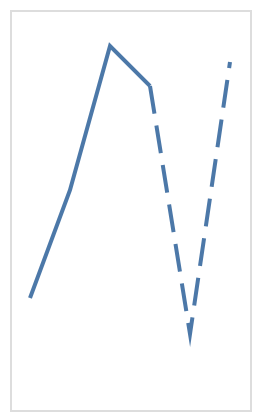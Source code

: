 {
  "$schema": "https://vega.github.io/schema/vega/v5.json",
  "description": "Line chart with a dashed part created by drawing multiple connecting lines. Note that the data source contains the data point at (E, 81) twice.",
  "background": "white",
  "padding": 5,
  "height": 200,
  "style": "cell",

  "data": [
    {
      "name": "source_0",
      "values": [
        {"a": "A", "b": 28, "predicted": false},
        {"a": "B", "b": 55, "predicted": false},
        {"a": "D", "b": 91, "predicted": false},
        {"a": "E", "b": 81, "predicted": false},
        {"a": "E", "b": 81, "predicted": true},
        {"a": "G", "b": 19, "predicted": true},
        {"a": "H", "b": 87, "predicted": true}
      ]
    }
  ],
  "signals": [
    {"name": "x_step", "value": 20},
    {
      "name": "width",
      "update": "bandspace(domain('x').length, 1, 0.5) * x_step"
    }
  ],
  "marks": [
    {
      "name": "pathgroup",
      "type": "group",
      "from": {
        "facet": {
          "name": "faceted_path_main",
          "data": "source_0",
          "groupby": ["predicted"]
        }
      },
      "encode": {
        "update": {
          "width": {"field": {"group": "width"}},
          "height": {"field": {"group": "height"}}
        }
      },
      "marks": [
        {
          "name": "marks",
          "type": "line",
          "style": ["line"],
          "sort": {"field": "datum[\"a\"]"},
          "from": {"data": "faceted_path_main"},
          "encode": {
            "update": {
              "stroke": {"value": "#4c78a8"},
              "strokeDash": {"scale": "strokeDash", "field": "predicted"},
              "description": {
                "signal": "\"a: \" + (isValid(datum[\"a\"]) ? datum[\"a\"] : \"\"+datum[\"a\"]) + \"; b: \" + (format(datum[\"b\"], \"\")) + \"; predicted: \" + (isValid(datum[\"predicted\"]) ? datum[\"predicted\"] : \"\"+datum[\"predicted\"])"
              },
              "x": {"scale": "x", "field": "a"},
              "y": {"scale": "y", "field": "b"},
              "defined": {
                "signal": "isValid(datum[\"b\"]) && isFinite(+datum[\"b\"])"
              }
            }
          }
        }
      ]
    }
  ],
  "scales": [
    {
      "name": "x",
      "type": "point",
      "domain": {"data": "source_0", "field": "a", "sort": true},
      "range": {"step": {"signal": "x_step"}},
      "padding": 0.5
    },
    {
      "name": "y",
      "type": "linear",
      "domain": {"data": "source_0", "field": "b"},
      "range": [{"signal": "height"}, 0],
      "nice": true,
      "zero": true
    },
    {
      "name": "strokeDash",
      "type": "ordinal",
      "domain": {"data": "source_0", "field": "predicted", "sort": true},
      "range": [[1, 0], [14, 6], [2, 1], [1, 1], [1, 2, 4, 2]]
    }
  ]
}